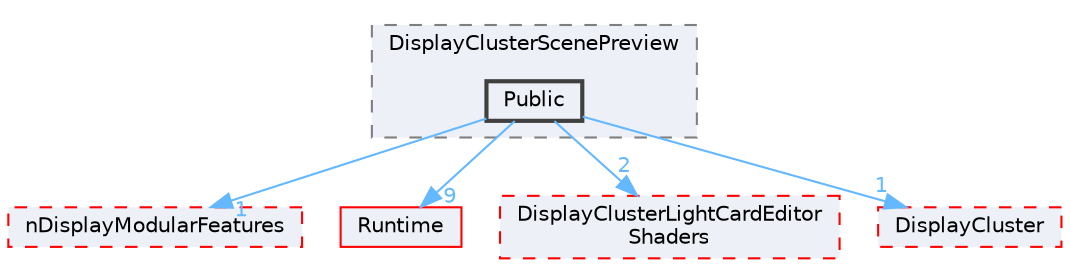 digraph "Public"
{
 // INTERACTIVE_SVG=YES
 // LATEX_PDF_SIZE
  bgcolor="transparent";
  edge [fontname=Helvetica,fontsize=10,labelfontname=Helvetica,labelfontsize=10];
  node [fontname=Helvetica,fontsize=10,shape=box,height=0.2,width=0.4];
  compound=true
  subgraph clusterdir_dd385a36c77a8e3d82118a92e4d07d59 {
    graph [ bgcolor="#edf0f7", pencolor="grey50", label="DisplayClusterScenePreview", fontname=Helvetica,fontsize=10 style="filled,dashed", URL="dir_dd385a36c77a8e3d82118a92e4d07d59.html",tooltip=""]
  dir_9ef5736d4c0662c0ccca909bad6c4c1f [label="Public", fillcolor="#edf0f7", color="grey25", style="filled,bold", URL="dir_9ef5736d4c0662c0ccca909bad6c4c1f.html",tooltip=""];
  }
  dir_3a48a7104335b96ad55b61ee490980f0 [label="nDisplayModularFeatures", fillcolor="#edf0f7", color="red", style="filled,dashed", URL="dir_3a48a7104335b96ad55b61ee490980f0.html",tooltip=""];
  dir_7536b172fbd480bfd146a1b1acd6856b [label="Runtime", fillcolor="#edf0f7", color="red", style="filled", URL="dir_7536b172fbd480bfd146a1b1acd6856b.html",tooltip=""];
  dir_d4c31d4d943e549d2a4458ed1413a3d0 [label="DisplayClusterLightCardEditor\lShaders", fillcolor="#edf0f7", color="red", style="filled,dashed", URL="dir_d4c31d4d943e549d2a4458ed1413a3d0.html",tooltip=""];
  dir_d83c855bf8b66896400089d2317d0824 [label="DisplayCluster", fillcolor="#edf0f7", color="red", style="filled,dashed", URL="dir_d83c855bf8b66896400089d2317d0824.html",tooltip=""];
  dir_9ef5736d4c0662c0ccca909bad6c4c1f->dir_3a48a7104335b96ad55b61ee490980f0 [headlabel="1", labeldistance=1.5 headhref="dir_000896_000687.html" href="dir_000896_000687.html" color="steelblue1" fontcolor="steelblue1"];
  dir_9ef5736d4c0662c0ccca909bad6c4c1f->dir_7536b172fbd480bfd146a1b1acd6856b [headlabel="9", labeldistance=1.5 headhref="dir_000896_000984.html" href="dir_000896_000984.html" color="steelblue1" fontcolor="steelblue1"];
  dir_9ef5736d4c0662c0ccca909bad6c4c1f->dir_d4c31d4d943e549d2a4458ed1413a3d0 [headlabel="2", labeldistance=1.5 headhref="dir_000896_000324.html" href="dir_000896_000324.html" color="steelblue1" fontcolor="steelblue1"];
  dir_9ef5736d4c0662c0ccca909bad6c4c1f->dir_d83c855bf8b66896400089d2317d0824 [headlabel="1", labeldistance=1.5 headhref="dir_000896_000316.html" href="dir_000896_000316.html" color="steelblue1" fontcolor="steelblue1"];
}
